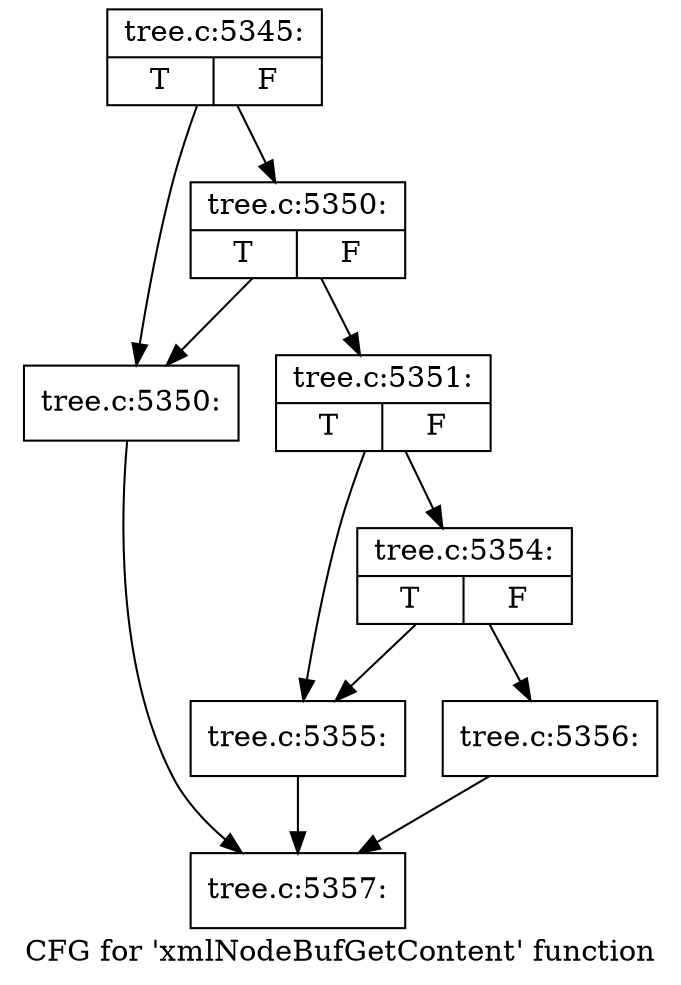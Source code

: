 digraph "CFG for 'xmlNodeBufGetContent' function" {
	label="CFG for 'xmlNodeBufGetContent' function";

	Node0x4552bf0 [shape=record,label="{tree.c:5345:|{<s0>T|<s1>F}}"];
	Node0x4552bf0 -> Node0x4554080;
	Node0x4552bf0 -> Node0x4554120;
	Node0x4554120 [shape=record,label="{tree.c:5350:|{<s0>T|<s1>F}}"];
	Node0x4554120 -> Node0x4554080;
	Node0x4554120 -> Node0x45540d0;
	Node0x4554080 [shape=record,label="{tree.c:5350:}"];
	Node0x4554080 -> Node0x4552f20;
	Node0x45540d0 [shape=record,label="{tree.c:5351:|{<s0>T|<s1>F}}"];
	Node0x45540d0 -> Node0x45550e0;
	Node0x45540d0 -> Node0x4555c60;
	Node0x4555c60 [shape=record,label="{tree.c:5354:|{<s0>T|<s1>F}}"];
	Node0x4555c60 -> Node0x45550e0;
	Node0x4555c60 -> Node0x4555410;
	Node0x45550e0 [shape=record,label="{tree.c:5355:}"];
	Node0x45550e0 -> Node0x4552f20;
	Node0x4555410 [shape=record,label="{tree.c:5356:}"];
	Node0x4555410 -> Node0x4552f20;
	Node0x4552f20 [shape=record,label="{tree.c:5357:}"];
}

